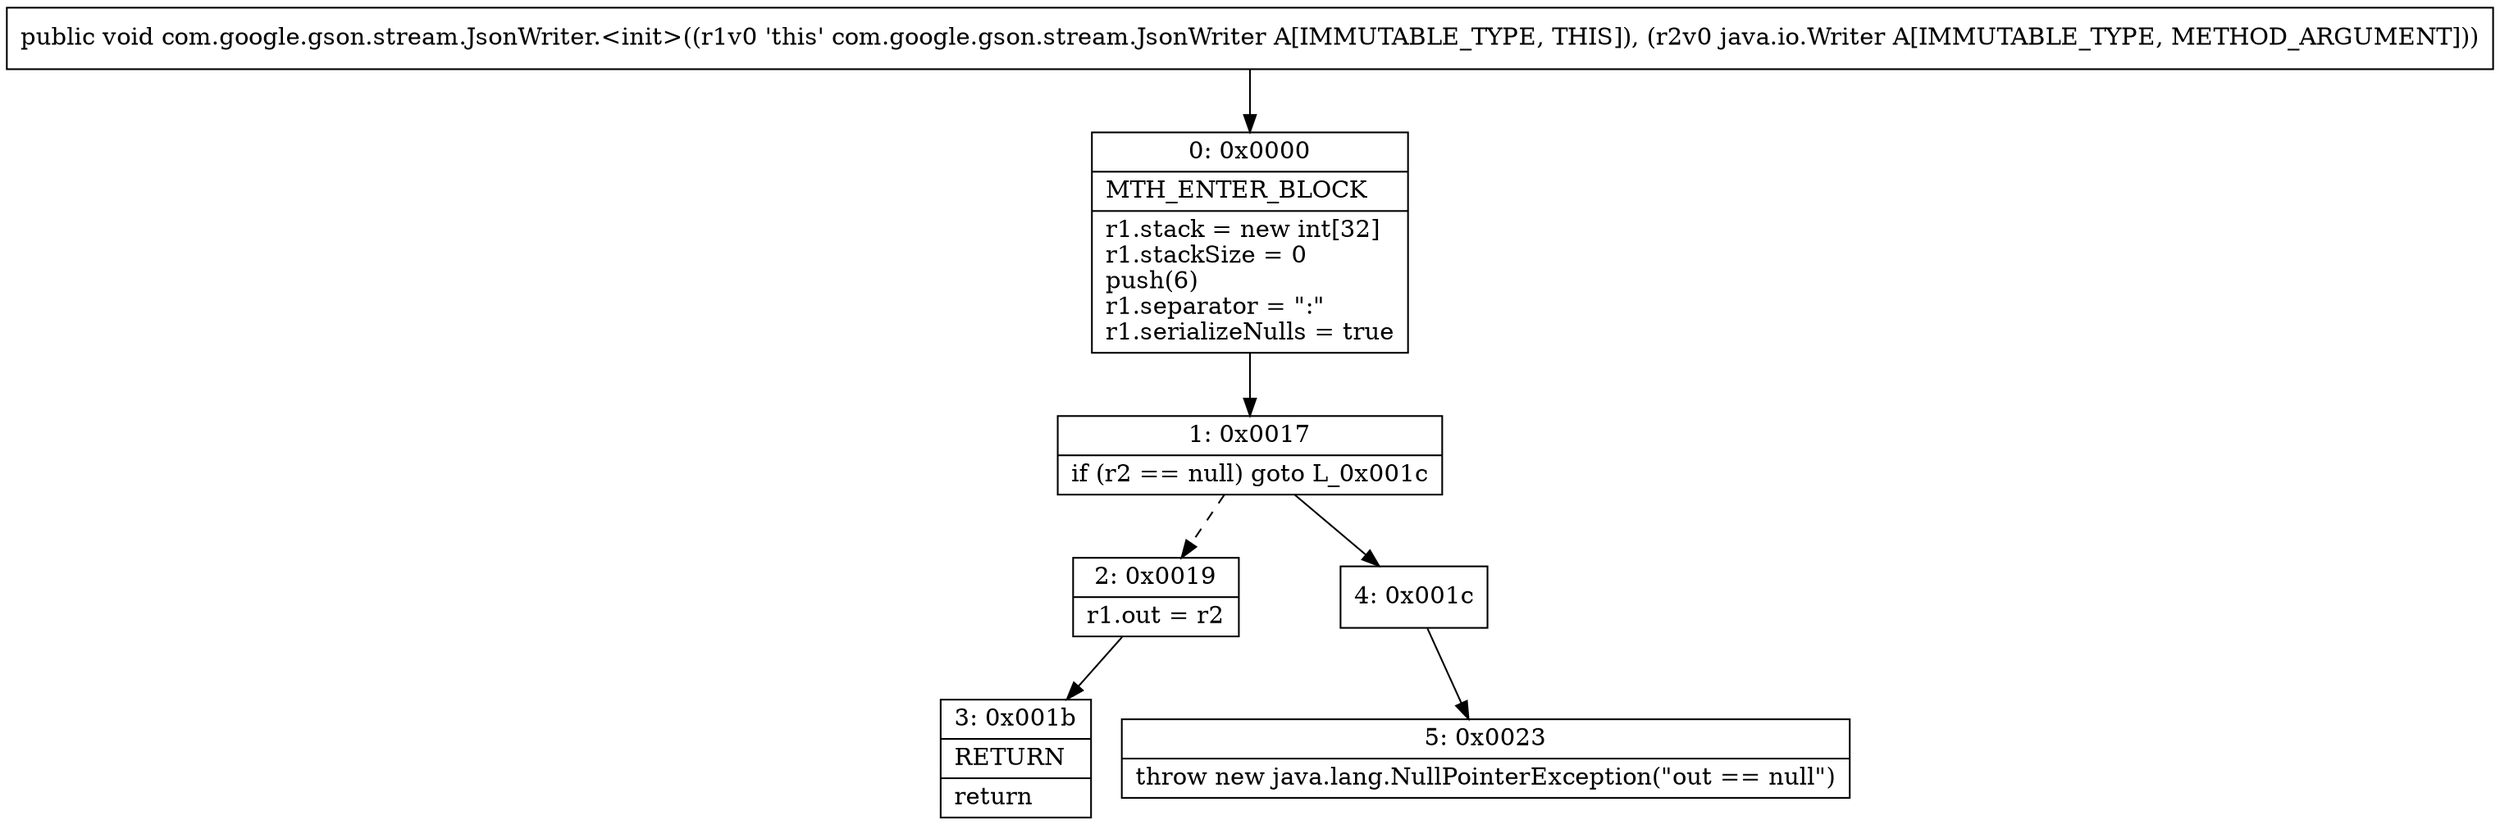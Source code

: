 digraph "CFG forcom.google.gson.stream.JsonWriter.\<init\>(Ljava\/io\/Writer;)V" {
Node_0 [shape=record,label="{0\:\ 0x0000|MTH_ENTER_BLOCK\l|r1.stack = new int[32]\lr1.stackSize = 0\lpush(6)\lr1.separator = \":\"\lr1.serializeNulls = true\l}"];
Node_1 [shape=record,label="{1\:\ 0x0017|if (r2 == null) goto L_0x001c\l}"];
Node_2 [shape=record,label="{2\:\ 0x0019|r1.out = r2\l}"];
Node_3 [shape=record,label="{3\:\ 0x001b|RETURN\l|return\l}"];
Node_4 [shape=record,label="{4\:\ 0x001c}"];
Node_5 [shape=record,label="{5\:\ 0x0023|throw new java.lang.NullPointerException(\"out == null\")\l}"];
MethodNode[shape=record,label="{public void com.google.gson.stream.JsonWriter.\<init\>((r1v0 'this' com.google.gson.stream.JsonWriter A[IMMUTABLE_TYPE, THIS]), (r2v0 java.io.Writer A[IMMUTABLE_TYPE, METHOD_ARGUMENT])) }"];
MethodNode -> Node_0;
Node_0 -> Node_1;
Node_1 -> Node_2[style=dashed];
Node_1 -> Node_4;
Node_2 -> Node_3;
Node_4 -> Node_5;
}

